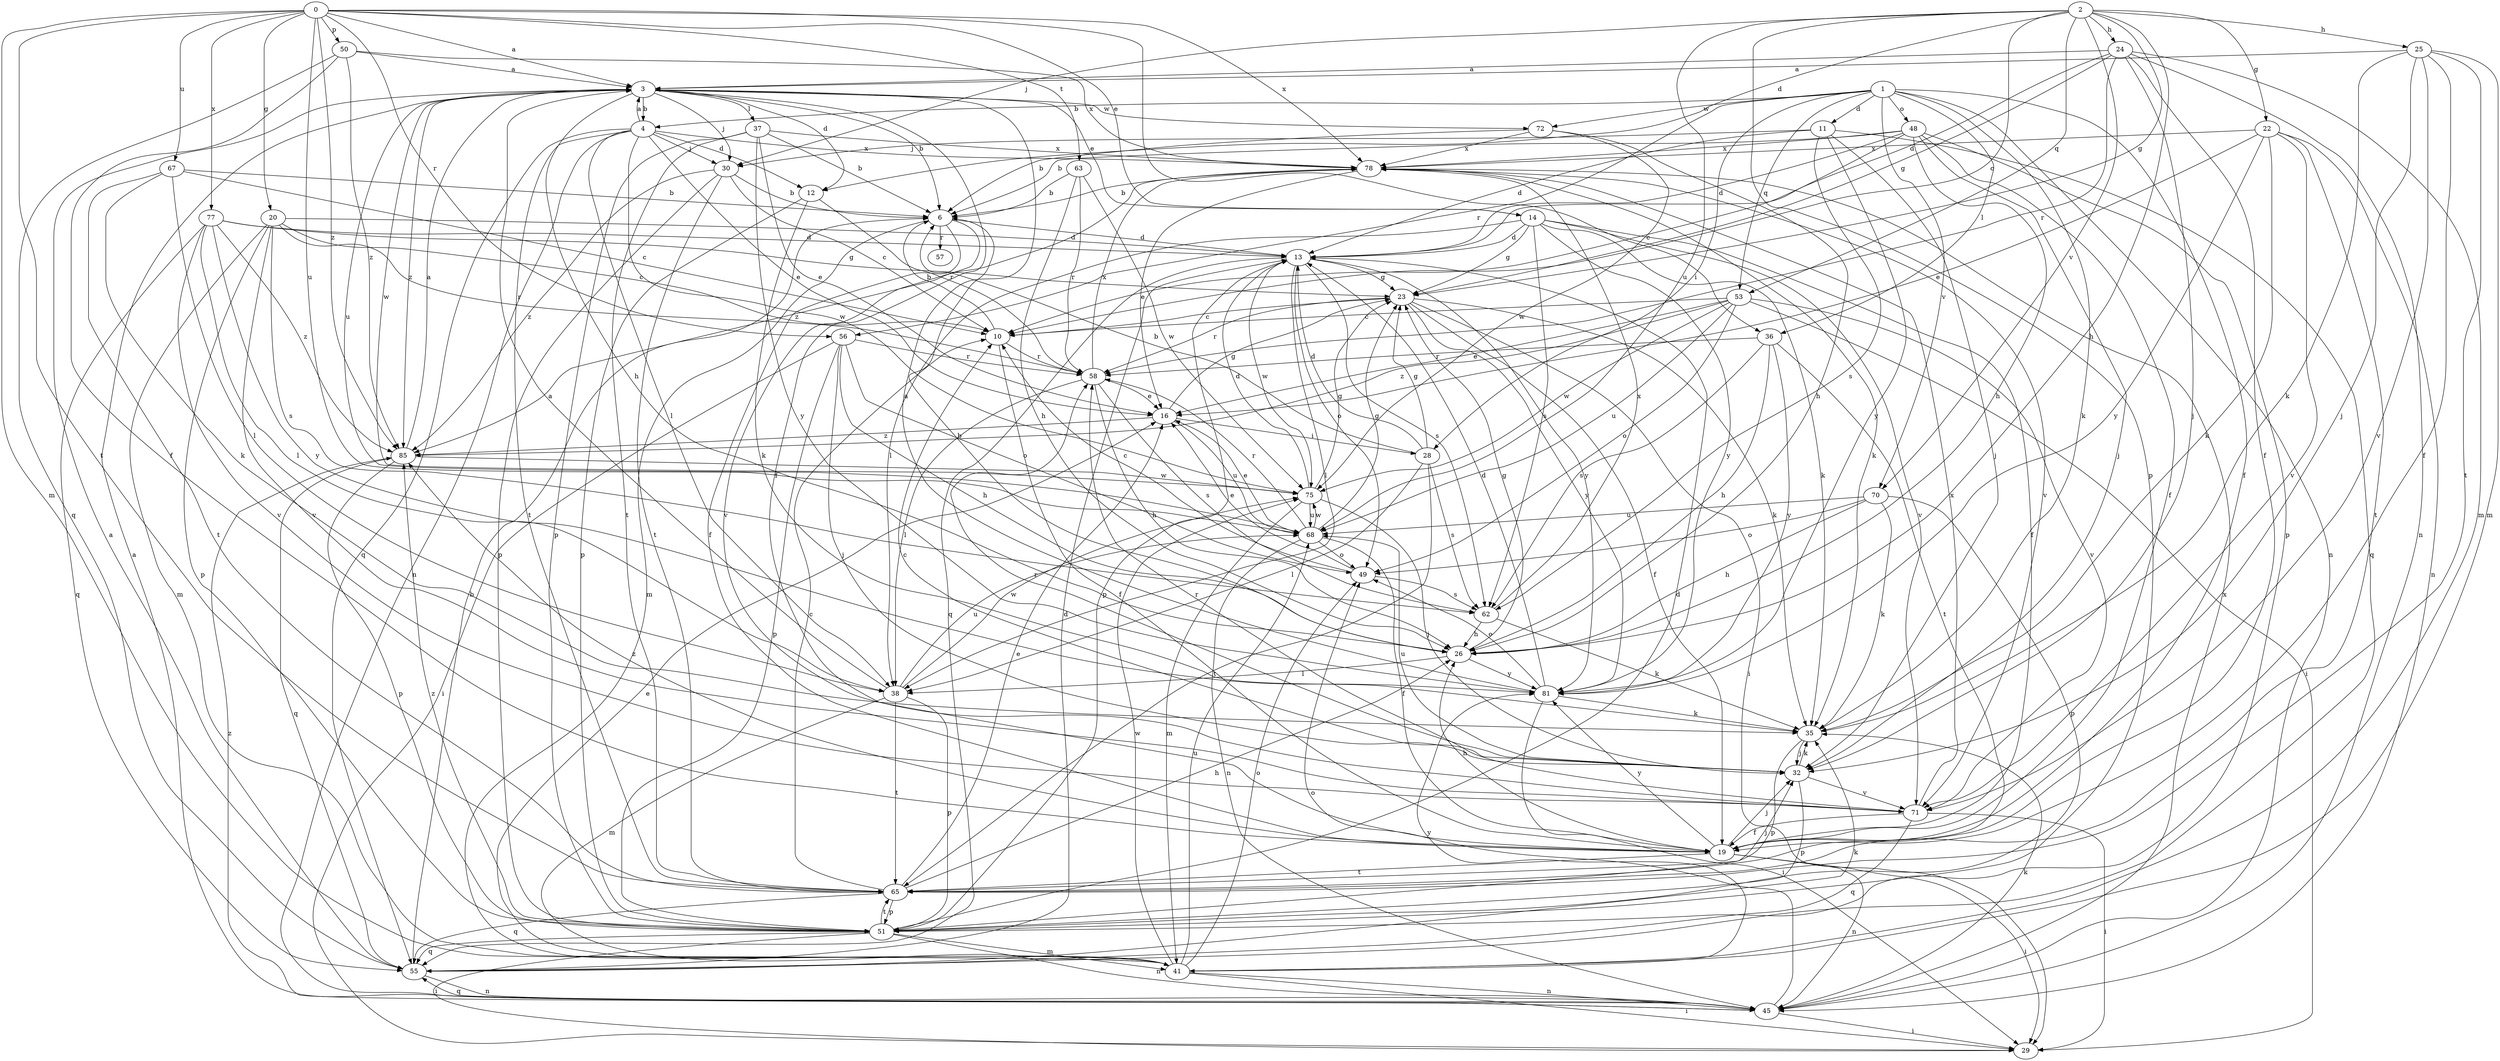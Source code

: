 strict digraph  {
0;
1;
2;
3;
4;
6;
10;
11;
12;
13;
14;
16;
19;
20;
22;
23;
24;
25;
26;
28;
29;
30;
32;
35;
36;
37;
38;
41;
45;
48;
49;
50;
51;
53;
55;
56;
57;
58;
62;
63;
65;
67;
68;
70;
71;
72;
75;
77;
78;
81;
85;
0 -> 3  [label=a];
0 -> 14  [label=e];
0 -> 20  [label=g];
0 -> 36  [label=l];
0 -> 41  [label=m];
0 -> 50  [label=p];
0 -> 56  [label=r];
0 -> 63  [label=t];
0 -> 65  [label=t];
0 -> 67  [label=u];
0 -> 68  [label=u];
0 -> 77  [label=x];
0 -> 78  [label=x];
0 -> 85  [label=z];
1 -> 4  [label=b];
1 -> 11  [label=d];
1 -> 19  [label=f];
1 -> 28  [label=i];
1 -> 35  [label=k];
1 -> 36  [label=l];
1 -> 45  [label=n];
1 -> 48  [label=o];
1 -> 53  [label=q];
1 -> 56  [label=r];
1 -> 70  [label=v];
1 -> 72  [label=w];
2 -> 10  [label=c];
2 -> 12  [label=d];
2 -> 22  [label=g];
2 -> 23  [label=g];
2 -> 24  [label=h];
2 -> 25  [label=h];
2 -> 26  [label=h];
2 -> 30  [label=j];
2 -> 51  [label=p];
2 -> 53  [label=q];
2 -> 68  [label=u];
2 -> 70  [label=v];
3 -> 4  [label=b];
3 -> 6  [label=b];
3 -> 12  [label=d];
3 -> 14  [label=e];
3 -> 19  [label=f];
3 -> 26  [label=h];
3 -> 30  [label=j];
3 -> 37  [label=l];
3 -> 68  [label=u];
3 -> 72  [label=w];
3 -> 75  [label=w];
3 -> 85  [label=z];
4 -> 3  [label=a];
4 -> 12  [label=d];
4 -> 16  [label=e];
4 -> 30  [label=j];
4 -> 38  [label=l];
4 -> 45  [label=n];
4 -> 55  [label=q];
4 -> 65  [label=t];
4 -> 75  [label=w];
4 -> 78  [label=x];
6 -> 13  [label=d];
6 -> 19  [label=f];
6 -> 41  [label=m];
6 -> 57  [label=r];
6 -> 71  [label=v];
10 -> 6  [label=b];
10 -> 19  [label=f];
10 -> 58  [label=r];
11 -> 13  [label=d];
11 -> 30  [label=j];
11 -> 32  [label=j];
11 -> 55  [label=q];
11 -> 62  [label=s];
11 -> 81  [label=y];
12 -> 35  [label=k];
12 -> 51  [label=p];
12 -> 58  [label=r];
13 -> 23  [label=g];
13 -> 38  [label=l];
13 -> 49  [label=o];
13 -> 51  [label=p];
13 -> 55  [label=q];
13 -> 62  [label=s];
13 -> 75  [label=w];
13 -> 81  [label=y];
14 -> 13  [label=d];
14 -> 19  [label=f];
14 -> 23  [label=g];
14 -> 35  [label=k];
14 -> 38  [label=l];
14 -> 62  [label=s];
14 -> 71  [label=v];
14 -> 81  [label=y];
16 -> 23  [label=g];
16 -> 28  [label=i];
16 -> 68  [label=u];
16 -> 85  [label=z];
19 -> 26  [label=h];
19 -> 29  [label=i];
19 -> 32  [label=j];
19 -> 45  [label=n];
19 -> 65  [label=t];
19 -> 81  [label=y];
19 -> 85  [label=z];
20 -> 10  [label=c];
20 -> 13  [label=d];
20 -> 41  [label=m];
20 -> 51  [label=p];
20 -> 58  [label=r];
20 -> 62  [label=s];
20 -> 71  [label=v];
22 -> 16  [label=e];
22 -> 35  [label=k];
22 -> 45  [label=n];
22 -> 65  [label=t];
22 -> 71  [label=v];
22 -> 78  [label=x];
22 -> 81  [label=y];
23 -> 10  [label=c];
23 -> 19  [label=f];
23 -> 29  [label=i];
23 -> 35  [label=k];
23 -> 58  [label=r];
23 -> 81  [label=y];
24 -> 3  [label=a];
24 -> 13  [label=d];
24 -> 19  [label=f];
24 -> 23  [label=g];
24 -> 32  [label=j];
24 -> 41  [label=m];
24 -> 45  [label=n];
24 -> 58  [label=r];
25 -> 3  [label=a];
25 -> 19  [label=f];
25 -> 32  [label=j];
25 -> 35  [label=k];
25 -> 41  [label=m];
25 -> 65  [label=t];
25 -> 71  [label=v];
26 -> 6  [label=b];
26 -> 23  [label=g];
26 -> 38  [label=l];
26 -> 81  [label=y];
28 -> 6  [label=b];
28 -> 13  [label=d];
28 -> 23  [label=g];
28 -> 38  [label=l];
28 -> 62  [label=s];
28 -> 65  [label=t];
30 -> 6  [label=b];
30 -> 10  [label=c];
30 -> 51  [label=p];
30 -> 65  [label=t];
30 -> 85  [label=z];
32 -> 10  [label=c];
32 -> 35  [label=k];
32 -> 51  [label=p];
32 -> 58  [label=r];
32 -> 68  [label=u];
32 -> 71  [label=v];
35 -> 32  [label=j];
35 -> 51  [label=p];
36 -> 26  [label=h];
36 -> 58  [label=r];
36 -> 62  [label=s];
36 -> 65  [label=t];
36 -> 81  [label=y];
37 -> 6  [label=b];
37 -> 16  [label=e];
37 -> 51  [label=p];
37 -> 65  [label=t];
37 -> 78  [label=x];
37 -> 81  [label=y];
38 -> 3  [label=a];
38 -> 41  [label=m];
38 -> 51  [label=p];
38 -> 65  [label=t];
38 -> 68  [label=u];
38 -> 75  [label=w];
41 -> 16  [label=e];
41 -> 29  [label=i];
41 -> 45  [label=n];
41 -> 49  [label=o];
41 -> 68  [label=u];
41 -> 75  [label=w];
41 -> 81  [label=y];
45 -> 3  [label=a];
45 -> 29  [label=i];
45 -> 35  [label=k];
45 -> 49  [label=o];
45 -> 55  [label=q];
45 -> 78  [label=x];
45 -> 85  [label=z];
48 -> 6  [label=b];
48 -> 10  [label=c];
48 -> 13  [label=d];
48 -> 19  [label=f];
48 -> 26  [label=h];
48 -> 32  [label=j];
48 -> 51  [label=p];
48 -> 78  [label=x];
49 -> 10  [label=c];
49 -> 16  [label=e];
49 -> 62  [label=s];
50 -> 3  [label=a];
50 -> 19  [label=f];
50 -> 55  [label=q];
50 -> 78  [label=x];
50 -> 85  [label=z];
51 -> 13  [label=d];
51 -> 29  [label=i];
51 -> 41  [label=m];
51 -> 45  [label=n];
51 -> 55  [label=q];
51 -> 65  [label=t];
51 -> 85  [label=z];
53 -> 10  [label=c];
53 -> 16  [label=e];
53 -> 29  [label=i];
53 -> 49  [label=o];
53 -> 68  [label=u];
53 -> 71  [label=v];
53 -> 75  [label=w];
53 -> 85  [label=z];
55 -> 3  [label=a];
55 -> 6  [label=b];
55 -> 13  [label=d];
55 -> 35  [label=k];
55 -> 45  [label=n];
56 -> 26  [label=h];
56 -> 29  [label=i];
56 -> 32  [label=j];
56 -> 49  [label=o];
56 -> 51  [label=p];
56 -> 58  [label=r];
58 -> 16  [label=e];
58 -> 26  [label=h];
58 -> 38  [label=l];
58 -> 62  [label=s];
58 -> 78  [label=x];
62 -> 26  [label=h];
62 -> 35  [label=k];
62 -> 78  [label=x];
63 -> 6  [label=b];
63 -> 26  [label=h];
63 -> 58  [label=r];
63 -> 75  [label=w];
65 -> 10  [label=c];
65 -> 16  [label=e];
65 -> 26  [label=h];
65 -> 32  [label=j];
65 -> 51  [label=p];
65 -> 55  [label=q];
67 -> 6  [label=b];
67 -> 10  [label=c];
67 -> 35  [label=k];
67 -> 38  [label=l];
67 -> 65  [label=t];
68 -> 16  [label=e];
68 -> 19  [label=f];
68 -> 23  [label=g];
68 -> 45  [label=n];
68 -> 49  [label=o];
68 -> 58  [label=r];
68 -> 75  [label=w];
70 -> 26  [label=h];
70 -> 35  [label=k];
70 -> 49  [label=o];
70 -> 51  [label=p];
70 -> 68  [label=u];
71 -> 19  [label=f];
71 -> 29  [label=i];
71 -> 55  [label=q];
71 -> 58  [label=r];
71 -> 78  [label=x];
72 -> 6  [label=b];
72 -> 26  [label=h];
72 -> 75  [label=w];
72 -> 78  [label=x];
75 -> 13  [label=d];
75 -> 23  [label=g];
75 -> 32  [label=j];
75 -> 41  [label=m];
75 -> 68  [label=u];
77 -> 13  [label=d];
77 -> 23  [label=g];
77 -> 38  [label=l];
77 -> 55  [label=q];
77 -> 71  [label=v];
77 -> 81  [label=y];
77 -> 85  [label=z];
78 -> 6  [label=b];
78 -> 16  [label=e];
78 -> 35  [label=k];
78 -> 71  [label=v];
78 -> 85  [label=z];
81 -> 3  [label=a];
81 -> 13  [label=d];
81 -> 29  [label=i];
81 -> 35  [label=k];
81 -> 49  [label=o];
85 -> 3  [label=a];
85 -> 51  [label=p];
85 -> 55  [label=q];
85 -> 75  [label=w];
}
